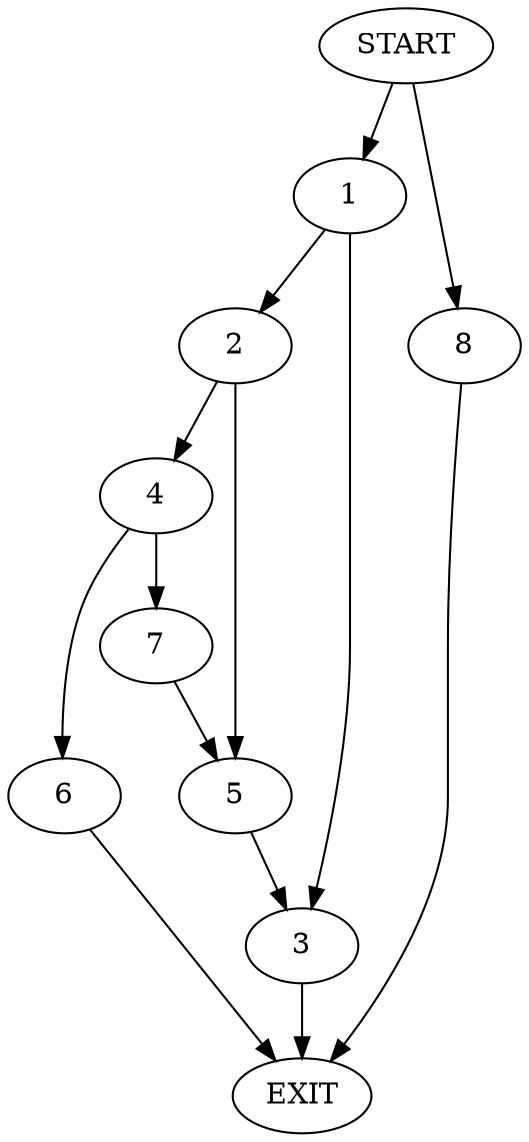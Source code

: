 digraph {
0 [label="START"]
9 [label="EXIT"]
0 -> 1
1 -> 2
1 -> 3
2 -> 4
2 -> 5
3 -> 9
5 -> 3
4 -> 6
4 -> 7
6 -> 9
7 -> 5
0 -> 8
8 -> 9
}
